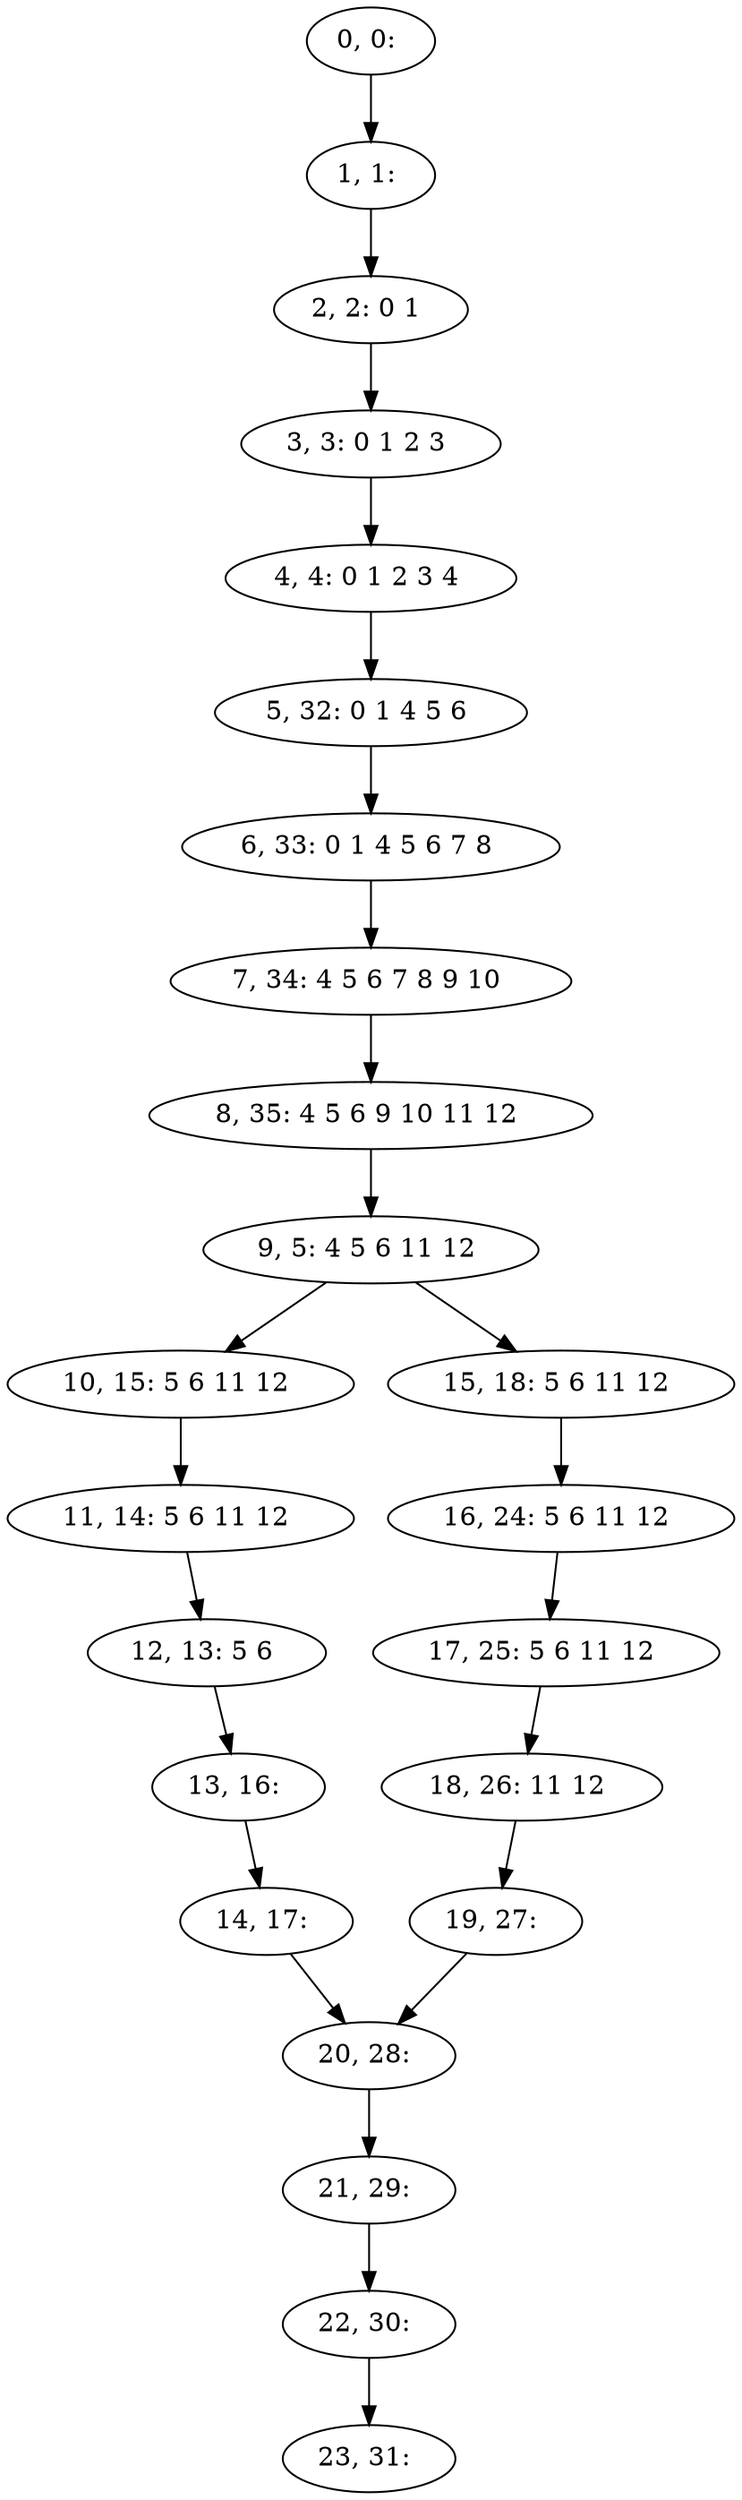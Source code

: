 digraph G {
0[label="0, 0: "];
1[label="1, 1: "];
2[label="2, 2: 0 1 "];
3[label="3, 3: 0 1 2 3 "];
4[label="4, 4: 0 1 2 3 4 "];
5[label="5, 32: 0 1 4 5 6 "];
6[label="6, 33: 0 1 4 5 6 7 8 "];
7[label="7, 34: 4 5 6 7 8 9 10 "];
8[label="8, 35: 4 5 6 9 10 11 12 "];
9[label="9, 5: 4 5 6 11 12 "];
10[label="10, 15: 5 6 11 12 "];
11[label="11, 14: 5 6 11 12 "];
12[label="12, 13: 5 6 "];
13[label="13, 16: "];
14[label="14, 17: "];
15[label="15, 18: 5 6 11 12 "];
16[label="16, 24: 5 6 11 12 "];
17[label="17, 25: 5 6 11 12 "];
18[label="18, 26: 11 12 "];
19[label="19, 27: "];
20[label="20, 28: "];
21[label="21, 29: "];
22[label="22, 30: "];
23[label="23, 31: "];
0->1 ;
1->2 ;
2->3 ;
3->4 ;
4->5 ;
5->6 ;
6->7 ;
7->8 ;
8->9 ;
9->10 ;
9->15 ;
10->11 ;
11->12 ;
12->13 ;
13->14 ;
14->20 ;
15->16 ;
16->17 ;
17->18 ;
18->19 ;
19->20 ;
20->21 ;
21->22 ;
22->23 ;
}
